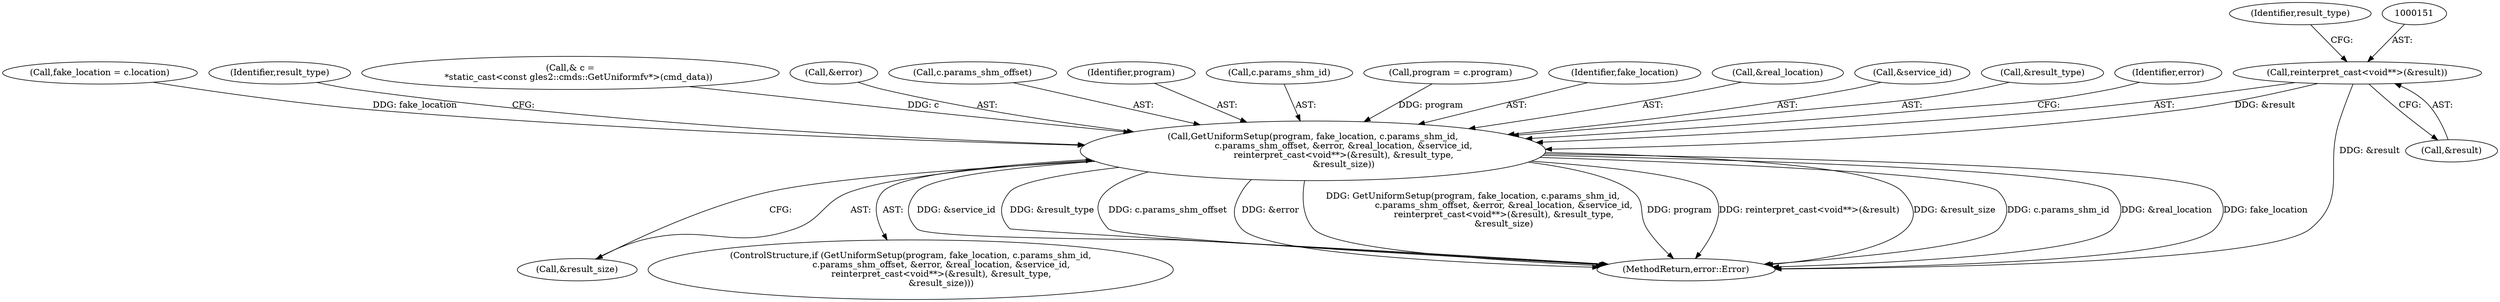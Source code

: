 digraph "0_Chrome_181c7400b2bf50ba02ac77149749fb419b4d4797_0@pointer" {
"1000150" [label="(Call,reinterpret_cast<void**>(&result))"];
"1000135" [label="(Call,GetUniformSetup(program, fake_location, c.params_shm_id,\n                      c.params_shm_offset, &error, &real_location, &service_id,\n                      reinterpret_cast<void**>(&result), &result_type,\n                      &result_size))"];
"1000118" [label="(Call,fake_location = c.location)"];
"1000162" [label="(Identifier,result_type)"];
"1000105" [label="(Call,& c =\n      *static_cast<const gles2::cmds::GetUniformfv*>(cmd_data))"];
"1000156" [label="(Call,&result_size)"];
"1000134" [label="(ControlStructure,if (GetUniformSetup(program, fake_location, c.params_shm_id,\n                      c.params_shm_offset, &error, &real_location, &service_id,\n                      reinterpret_cast<void**>(&result), &result_type,\n                      &result_size)))"];
"1000155" [label="(Identifier,result_type)"];
"1000144" [label="(Call,&error)"];
"1000141" [label="(Call,c.params_shm_offset)"];
"1000150" [label="(Call,reinterpret_cast<void**>(&result))"];
"1000135" [label="(Call,GetUniformSetup(program, fake_location, c.params_shm_id,\n                      c.params_shm_offset, &error, &real_location, &service_id,\n                      reinterpret_cast<void**>(&result), &result_type,\n                      &result_size))"];
"1000222" [label="(MethodReturn,error::Error)"];
"1000136" [label="(Identifier,program)"];
"1000152" [label="(Call,&result)"];
"1000138" [label="(Call,c.params_shm_id)"];
"1000112" [label="(Call,program = c.program)"];
"1000137" [label="(Identifier,fake_location)"];
"1000146" [label="(Call,&real_location)"];
"1000148" [label="(Call,&service_id)"];
"1000154" [label="(Call,&result_type)"];
"1000221" [label="(Identifier,error)"];
"1000150" -> "1000135"  [label="AST: "];
"1000150" -> "1000152"  [label="CFG: "];
"1000151" -> "1000150"  [label="AST: "];
"1000152" -> "1000150"  [label="AST: "];
"1000155" -> "1000150"  [label="CFG: "];
"1000150" -> "1000222"  [label="DDG: &result"];
"1000150" -> "1000135"  [label="DDG: &result"];
"1000135" -> "1000134"  [label="AST: "];
"1000135" -> "1000156"  [label="CFG: "];
"1000136" -> "1000135"  [label="AST: "];
"1000137" -> "1000135"  [label="AST: "];
"1000138" -> "1000135"  [label="AST: "];
"1000141" -> "1000135"  [label="AST: "];
"1000144" -> "1000135"  [label="AST: "];
"1000146" -> "1000135"  [label="AST: "];
"1000148" -> "1000135"  [label="AST: "];
"1000154" -> "1000135"  [label="AST: "];
"1000156" -> "1000135"  [label="AST: "];
"1000162" -> "1000135"  [label="CFG: "];
"1000221" -> "1000135"  [label="CFG: "];
"1000135" -> "1000222"  [label="DDG: &service_id"];
"1000135" -> "1000222"  [label="DDG: &result_type"];
"1000135" -> "1000222"  [label="DDG: c.params_shm_offset"];
"1000135" -> "1000222"  [label="DDG: &error"];
"1000135" -> "1000222"  [label="DDG: GetUniformSetup(program, fake_location, c.params_shm_id,\n                      c.params_shm_offset, &error, &real_location, &service_id,\n                      reinterpret_cast<void**>(&result), &result_type,\n                      &result_size)"];
"1000135" -> "1000222"  [label="DDG: program"];
"1000135" -> "1000222"  [label="DDG: reinterpret_cast<void**>(&result)"];
"1000135" -> "1000222"  [label="DDG: &result_size"];
"1000135" -> "1000222"  [label="DDG: c.params_shm_id"];
"1000135" -> "1000222"  [label="DDG: &real_location"];
"1000135" -> "1000222"  [label="DDG: fake_location"];
"1000112" -> "1000135"  [label="DDG: program"];
"1000118" -> "1000135"  [label="DDG: fake_location"];
"1000105" -> "1000135"  [label="DDG: c"];
}
